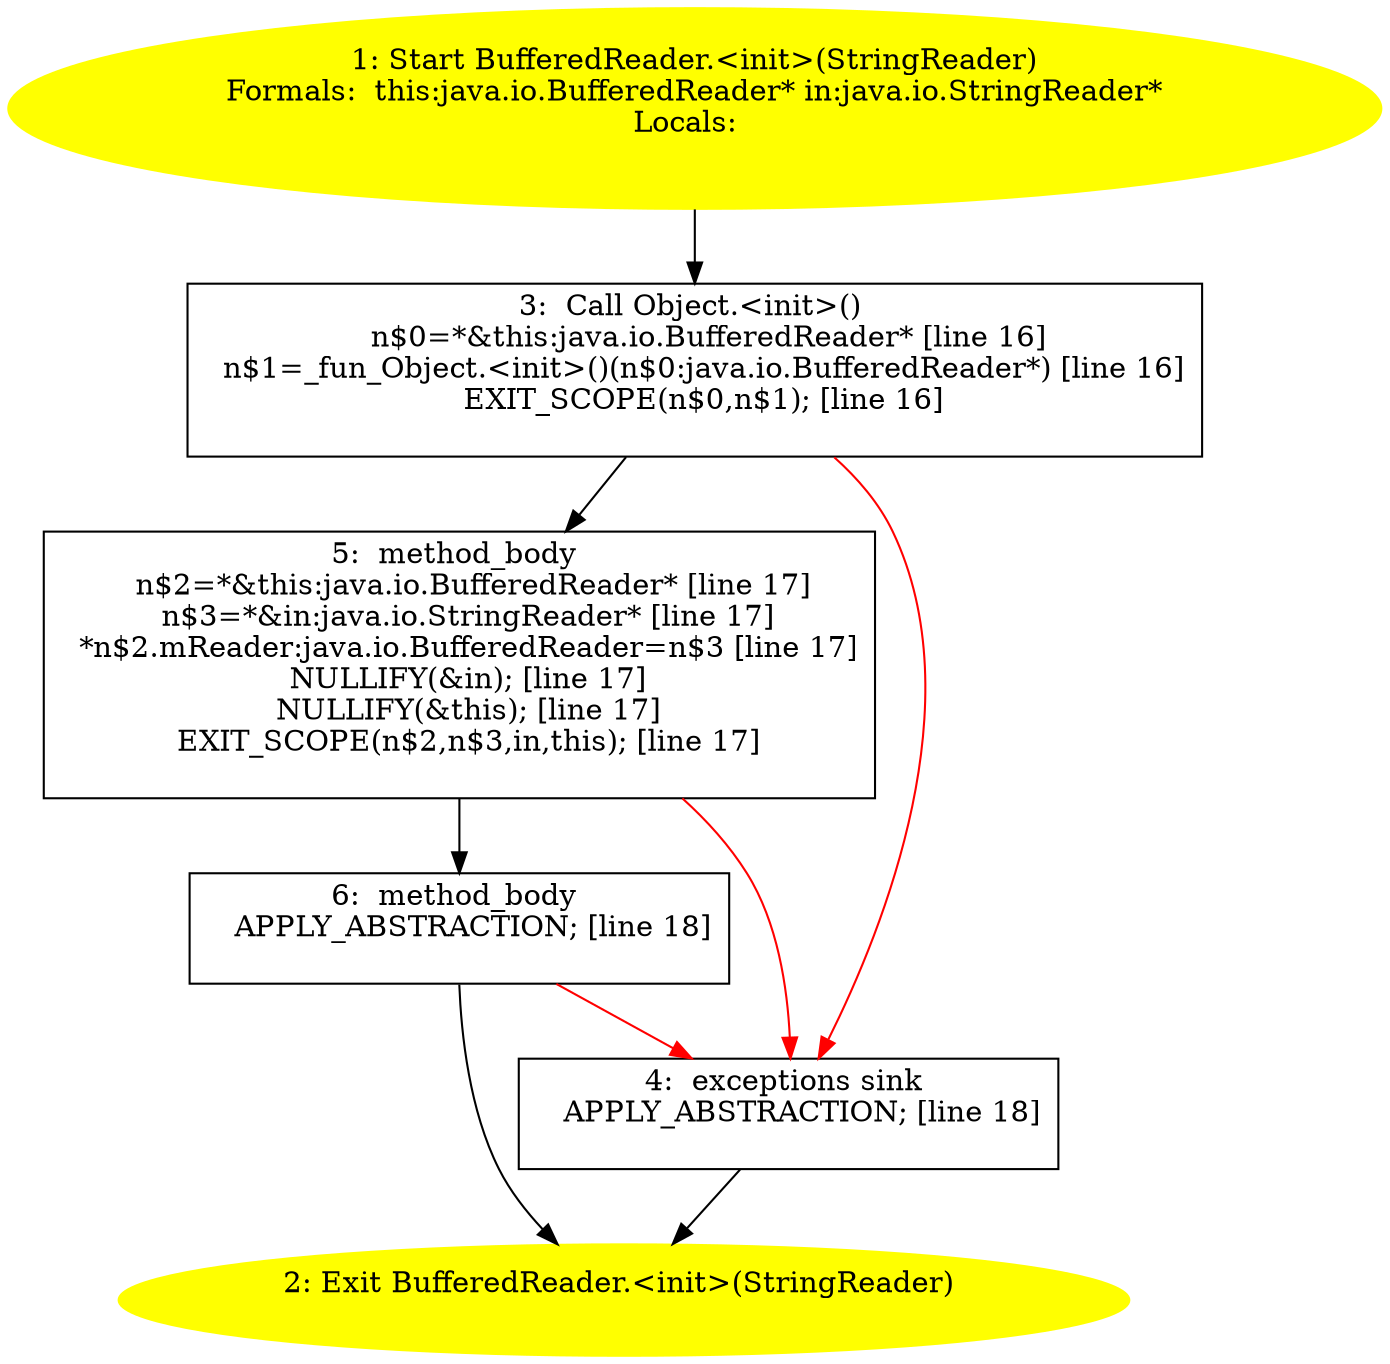 /* @generated */
digraph cfg {
"java.io.BufferedReader.<init>(java.io.StringReader).a5fe224a1f6e7c8d749cd8792c1ae456_1" [label="1: Start BufferedReader.<init>(StringReader)\nFormals:  this:java.io.BufferedReader* in:java.io.StringReader*\nLocals:  \n  " color=yellow style=filled]
	

	 "java.io.BufferedReader.<init>(java.io.StringReader).a5fe224a1f6e7c8d749cd8792c1ae456_1" -> "java.io.BufferedReader.<init>(java.io.StringReader).a5fe224a1f6e7c8d749cd8792c1ae456_3" ;
"java.io.BufferedReader.<init>(java.io.StringReader).a5fe224a1f6e7c8d749cd8792c1ae456_2" [label="2: Exit BufferedReader.<init>(StringReader) \n  " color=yellow style=filled]
	

"java.io.BufferedReader.<init>(java.io.StringReader).a5fe224a1f6e7c8d749cd8792c1ae456_3" [label="3:  Call Object.<init>() \n   n$0=*&this:java.io.BufferedReader* [line 16]\n  n$1=_fun_Object.<init>()(n$0:java.io.BufferedReader*) [line 16]\n  EXIT_SCOPE(n$0,n$1); [line 16]\n " shape="box"]
	

	 "java.io.BufferedReader.<init>(java.io.StringReader).a5fe224a1f6e7c8d749cd8792c1ae456_3" -> "java.io.BufferedReader.<init>(java.io.StringReader).a5fe224a1f6e7c8d749cd8792c1ae456_5" ;
	 "java.io.BufferedReader.<init>(java.io.StringReader).a5fe224a1f6e7c8d749cd8792c1ae456_3" -> "java.io.BufferedReader.<init>(java.io.StringReader).a5fe224a1f6e7c8d749cd8792c1ae456_4" [color="red" ];
"java.io.BufferedReader.<init>(java.io.StringReader).a5fe224a1f6e7c8d749cd8792c1ae456_4" [label="4:  exceptions sink \n   APPLY_ABSTRACTION; [line 18]\n " shape="box"]
	

	 "java.io.BufferedReader.<init>(java.io.StringReader).a5fe224a1f6e7c8d749cd8792c1ae456_4" -> "java.io.BufferedReader.<init>(java.io.StringReader).a5fe224a1f6e7c8d749cd8792c1ae456_2" ;
"java.io.BufferedReader.<init>(java.io.StringReader).a5fe224a1f6e7c8d749cd8792c1ae456_5" [label="5:  method_body \n   n$2=*&this:java.io.BufferedReader* [line 17]\n  n$3=*&in:java.io.StringReader* [line 17]\n  *n$2.mReader:java.io.BufferedReader=n$3 [line 17]\n  NULLIFY(&in); [line 17]\n  NULLIFY(&this); [line 17]\n  EXIT_SCOPE(n$2,n$3,in,this); [line 17]\n " shape="box"]
	

	 "java.io.BufferedReader.<init>(java.io.StringReader).a5fe224a1f6e7c8d749cd8792c1ae456_5" -> "java.io.BufferedReader.<init>(java.io.StringReader).a5fe224a1f6e7c8d749cd8792c1ae456_6" ;
	 "java.io.BufferedReader.<init>(java.io.StringReader).a5fe224a1f6e7c8d749cd8792c1ae456_5" -> "java.io.BufferedReader.<init>(java.io.StringReader).a5fe224a1f6e7c8d749cd8792c1ae456_4" [color="red" ];
"java.io.BufferedReader.<init>(java.io.StringReader).a5fe224a1f6e7c8d749cd8792c1ae456_6" [label="6:  method_body \n   APPLY_ABSTRACTION; [line 18]\n " shape="box"]
	

	 "java.io.BufferedReader.<init>(java.io.StringReader).a5fe224a1f6e7c8d749cd8792c1ae456_6" -> "java.io.BufferedReader.<init>(java.io.StringReader).a5fe224a1f6e7c8d749cd8792c1ae456_2" ;
	 "java.io.BufferedReader.<init>(java.io.StringReader).a5fe224a1f6e7c8d749cd8792c1ae456_6" -> "java.io.BufferedReader.<init>(java.io.StringReader).a5fe224a1f6e7c8d749cd8792c1ae456_4" [color="red" ];
}
